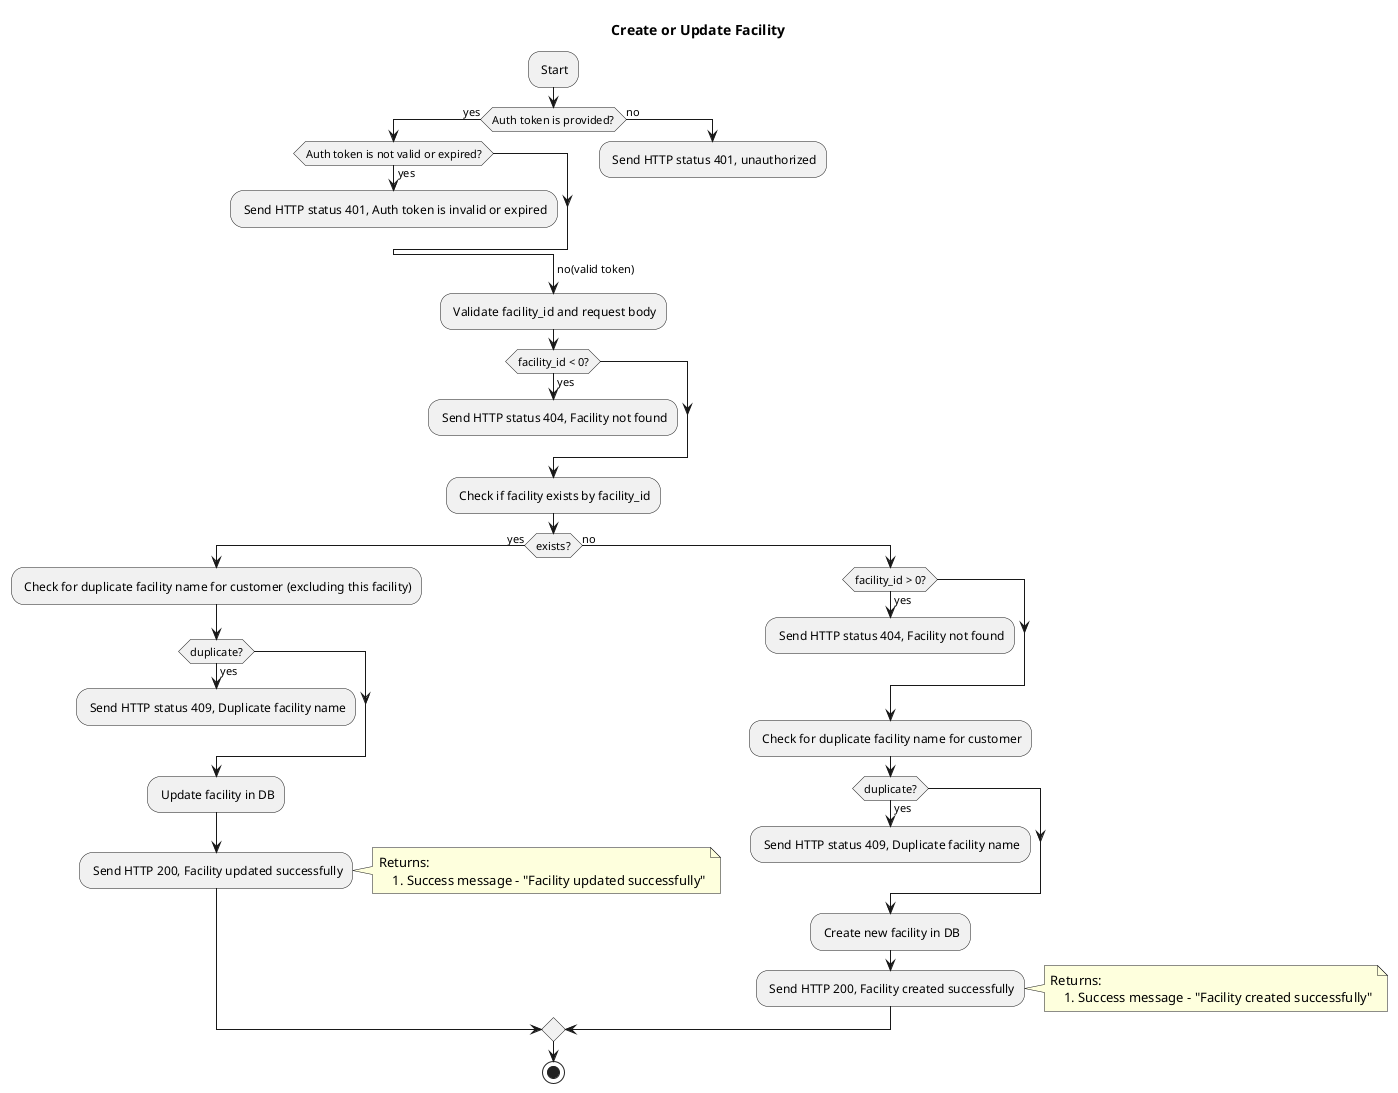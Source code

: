 @startuml Create or Update Facility
title Create or Update Facility

: Start;
if (Auth token is provided?) then (yes)
    if (Auth token is not valid or expired?) then (yes)
        : Send HTTP status 401, Auth token is invalid or expired;
        kill
    endif
else (no)
    : Send HTTP status 401, unauthorized;
    kill
endif
->no(valid token);
: Validate facility_id and request body;
if (facility_id < 0?) then (yes)
    : Send HTTP status 404, Facility not found;
    kill
endif
: Check if facility exists by facility_id;
if (exists?) then (yes)
    : Check for duplicate facility name for customer (excluding this facility);
    if (duplicate?) then (yes)
        : Send HTTP status 409, Duplicate facility name;
        kill
    endif
    : Update facility in DB;
    : Send HTTP 200, Facility updated successfully;
    note right
        Returns:
            1. Success message - "Facility updated successfully"
    end note
else (no)
    if (facility_id > 0?) then (yes)
        : Send HTTP status 404, Facility not found;
        kill
    endif
    : Check for duplicate facility name for customer;
    if (duplicate?) then (yes)
        : Send HTTP status 409, Duplicate facility name;
        kill
    endif
    : Create new facility in DB;
    : Send HTTP 200, Facility created successfully;
    note right
        Returns:
            1. Success message - "Facility created successfully"
    end note
endif
stop
@enduml
